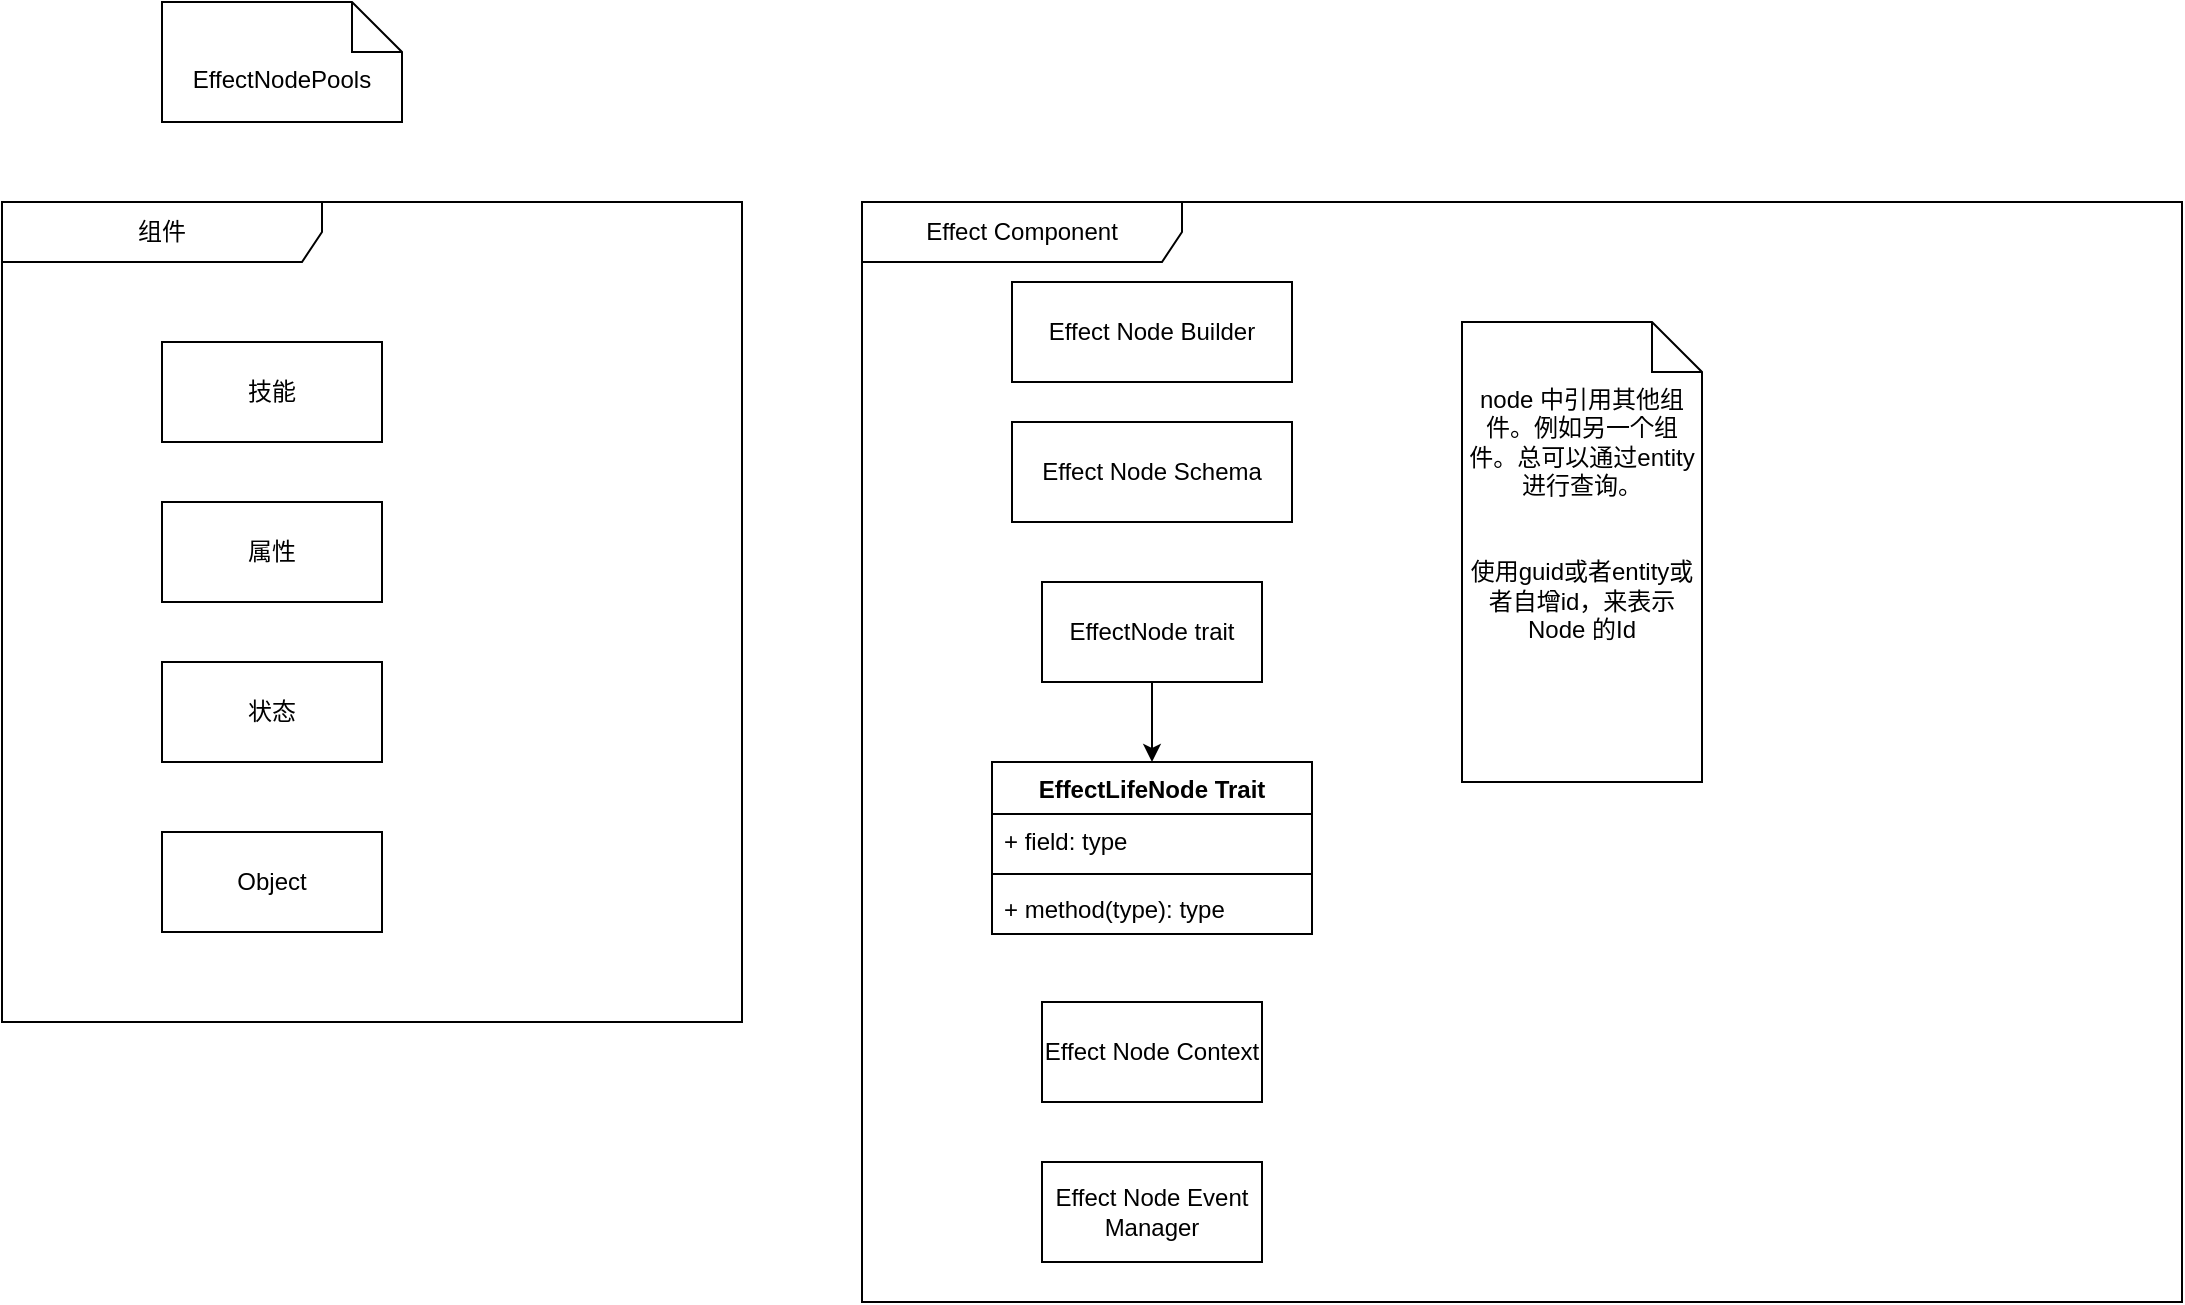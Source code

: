 <mxfile version="21.6.8" type="device">
  <diagram id="C5RBs43oDa-KdzZeNtuy" name="Page-1">
    <mxGraphModel dx="814" dy="552" grid="1" gridSize="10" guides="1" tooltips="1" connect="1" arrows="1" fold="1" page="1" pageScale="1" pageWidth="827" pageHeight="1169" math="0" shadow="0">
      <root>
        <mxCell id="WIyWlLk6GJQsqaUBKTNV-0" />
        <mxCell id="WIyWlLk6GJQsqaUBKTNV-1" parent="WIyWlLk6GJQsqaUBKTNV-0" />
        <mxCell id="_Kv_LYZ9CVoAIaad1dvz-2" value="组件" style="shape=umlFrame;whiteSpace=wrap;html=1;pointerEvents=0;recursiveResize=0;container=1;collapsible=0;width=160;" vertex="1" parent="WIyWlLk6GJQsqaUBKTNV-1">
          <mxGeometry x="50" y="270" width="370" height="410" as="geometry" />
        </mxCell>
        <mxCell id="_Kv_LYZ9CVoAIaad1dvz-0" value="属性" style="html=1;whiteSpace=wrap;" vertex="1" parent="_Kv_LYZ9CVoAIaad1dvz-2">
          <mxGeometry x="80" y="150" width="110" height="50" as="geometry" />
        </mxCell>
        <mxCell id="_Kv_LYZ9CVoAIaad1dvz-1" value="技能" style="html=1;whiteSpace=wrap;" vertex="1" parent="_Kv_LYZ9CVoAIaad1dvz-2">
          <mxGeometry x="80" y="70" width="110" height="50" as="geometry" />
        </mxCell>
        <mxCell id="_Kv_LYZ9CVoAIaad1dvz-5" value="状态" style="html=1;whiteSpace=wrap;" vertex="1" parent="_Kv_LYZ9CVoAIaad1dvz-2">
          <mxGeometry x="80" y="230" width="110" height="50" as="geometry" />
        </mxCell>
        <mxCell id="_Kv_LYZ9CVoAIaad1dvz-6" value="Object" style="html=1;whiteSpace=wrap;" vertex="1" parent="_Kv_LYZ9CVoAIaad1dvz-2">
          <mxGeometry x="80" y="315" width="110" height="50" as="geometry" />
        </mxCell>
        <mxCell id="_Kv_LYZ9CVoAIaad1dvz-4" value="EffectNodePools" style="shape=note2;boundedLbl=1;whiteSpace=wrap;html=1;size=25;verticalAlign=top;align=center;" vertex="1" parent="WIyWlLk6GJQsqaUBKTNV-1">
          <mxGeometry x="130" y="170" width="120" height="60" as="geometry" />
        </mxCell>
        <mxCell id="_Kv_LYZ9CVoAIaad1dvz-14" value="Effect Component" style="shape=umlFrame;whiteSpace=wrap;html=1;pointerEvents=0;recursiveResize=0;container=1;collapsible=0;width=160;" vertex="1" parent="WIyWlLk6GJQsqaUBKTNV-1">
          <mxGeometry x="480" y="270" width="660" height="550" as="geometry" />
        </mxCell>
        <mxCell id="_Kv_LYZ9CVoAIaad1dvz-13" style="edgeStyle=orthogonalEdgeStyle;rounded=0;orthogonalLoop=1;jettySize=auto;html=1;" edge="1" parent="_Kv_LYZ9CVoAIaad1dvz-14" source="_Kv_LYZ9CVoAIaad1dvz-7" target="_Kv_LYZ9CVoAIaad1dvz-9">
          <mxGeometry relative="1" as="geometry">
            <mxPoint x="125" y="80" as="sourcePoint" />
          </mxGeometry>
        </mxCell>
        <mxCell id="_Kv_LYZ9CVoAIaad1dvz-9" value="EffectLifeNode Trait" style="swimlane;fontStyle=1;align=center;verticalAlign=top;childLayout=stackLayout;horizontal=1;startSize=26;horizontalStack=0;resizeParent=1;resizeParentMax=0;resizeLast=0;collapsible=1;marginBottom=0;whiteSpace=wrap;html=1;" vertex="1" parent="_Kv_LYZ9CVoAIaad1dvz-14">
          <mxGeometry x="65" y="280" width="160" height="86" as="geometry" />
        </mxCell>
        <mxCell id="_Kv_LYZ9CVoAIaad1dvz-10" value="+ field: type" style="text;strokeColor=none;fillColor=none;align=left;verticalAlign=top;spacingLeft=4;spacingRight=4;overflow=hidden;rotatable=0;points=[[0,0.5],[1,0.5]];portConstraint=eastwest;whiteSpace=wrap;html=1;" vertex="1" parent="_Kv_LYZ9CVoAIaad1dvz-9">
          <mxGeometry y="26" width="160" height="26" as="geometry" />
        </mxCell>
        <mxCell id="_Kv_LYZ9CVoAIaad1dvz-11" value="" style="line;strokeWidth=1;fillColor=none;align=left;verticalAlign=middle;spacingTop=-1;spacingLeft=3;spacingRight=3;rotatable=0;labelPosition=right;points=[];portConstraint=eastwest;strokeColor=inherit;" vertex="1" parent="_Kv_LYZ9CVoAIaad1dvz-9">
          <mxGeometry y="52" width="160" height="8" as="geometry" />
        </mxCell>
        <mxCell id="_Kv_LYZ9CVoAIaad1dvz-12" value="+ method(type): type" style="text;strokeColor=none;fillColor=none;align=left;verticalAlign=top;spacingLeft=4;spacingRight=4;overflow=hidden;rotatable=0;points=[[0,0.5],[1,0.5]];portConstraint=eastwest;whiteSpace=wrap;html=1;" vertex="1" parent="_Kv_LYZ9CVoAIaad1dvz-9">
          <mxGeometry y="60" width="160" height="26" as="geometry" />
        </mxCell>
        <mxCell id="_Kv_LYZ9CVoAIaad1dvz-7" value="EffectNode trait" style="html=1;whiteSpace=wrap;" vertex="1" parent="_Kv_LYZ9CVoAIaad1dvz-14">
          <mxGeometry x="90" y="190" width="110" height="50" as="geometry" />
        </mxCell>
        <mxCell id="_Kv_LYZ9CVoAIaad1dvz-16" value="Effect Node Builder" style="html=1;whiteSpace=wrap;" vertex="1" parent="_Kv_LYZ9CVoAIaad1dvz-14">
          <mxGeometry x="75" y="40" width="140" height="50" as="geometry" />
        </mxCell>
        <mxCell id="_Kv_LYZ9CVoAIaad1dvz-17" value="node 中引用其他组件。例如另一个组件。总可以通过entity进行查询。&lt;br&gt;&lt;br&gt;&lt;br&gt;使用guid或者entity或者自增id，来表示Node 的Id" style="shape=note2;boundedLbl=1;whiteSpace=wrap;html=1;size=25;verticalAlign=top;align=center;" vertex="1" parent="_Kv_LYZ9CVoAIaad1dvz-14">
          <mxGeometry x="300" y="60" width="120" height="230" as="geometry" />
        </mxCell>
        <mxCell id="_Kv_LYZ9CVoAIaad1dvz-18" value="Effect Node Schema" style="html=1;whiteSpace=wrap;" vertex="1" parent="_Kv_LYZ9CVoAIaad1dvz-14">
          <mxGeometry x="75" y="110" width="140" height="50" as="geometry" />
        </mxCell>
        <mxCell id="_Kv_LYZ9CVoAIaad1dvz-19" value="Effect Node Context" style="html=1;whiteSpace=wrap;" vertex="1" parent="_Kv_LYZ9CVoAIaad1dvz-14">
          <mxGeometry x="90" y="400" width="110" height="50" as="geometry" />
        </mxCell>
        <mxCell id="_Kv_LYZ9CVoAIaad1dvz-20" value="Effect Node Event Manager" style="html=1;whiteSpace=wrap;" vertex="1" parent="_Kv_LYZ9CVoAIaad1dvz-14">
          <mxGeometry x="90" y="480" width="110" height="50" as="geometry" />
        </mxCell>
      </root>
    </mxGraphModel>
  </diagram>
</mxfile>
